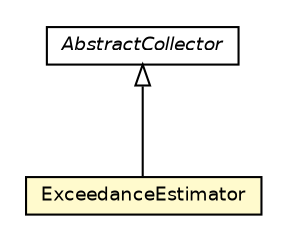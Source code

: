 #!/usr/local/bin/dot
#
# Class diagram 
# Generated by UMLGraph version 5.4 (http://www.umlgraph.org/)
#

digraph G {
	edge [fontname="Helvetica",fontsize=10,labelfontname="Helvetica",labelfontsize=10];
	node [fontname="Helvetica",fontsize=10,shape=plaintext];
	nodesep=0.25;
	ranksep=0.5;
	// jsl.utilities.statistic.ExceedanceEstimator
	c83585 [label=<<table title="jsl.utilities.statistic.ExceedanceEstimator" border="0" cellborder="1" cellspacing="0" cellpadding="2" port="p" bgcolor="lemonChiffon" href="./ExceedanceEstimator.html">
		<tr><td><table border="0" cellspacing="0" cellpadding="1">
<tr><td align="center" balign="center"> ExceedanceEstimator </td></tr>
		</table></td></tr>
		</table>>, URL="./ExceedanceEstimator.html", fontname="Helvetica", fontcolor="black", fontsize=9.0];
	// jsl.utilities.statistic.AbstractCollector
	c83590 [label=<<table title="jsl.utilities.statistic.AbstractCollector" border="0" cellborder="1" cellspacing="0" cellpadding="2" port="p" href="./AbstractCollector.html">
		<tr><td><table border="0" cellspacing="0" cellpadding="1">
<tr><td align="center" balign="center"><font face="Helvetica-Oblique"> AbstractCollector </font></td></tr>
		</table></td></tr>
		</table>>, URL="./AbstractCollector.html", fontname="Helvetica", fontcolor="black", fontsize=9.0];
	//jsl.utilities.statistic.ExceedanceEstimator extends jsl.utilities.statistic.AbstractCollector
	c83590:p -> c83585:p [dir=back,arrowtail=empty];
}

